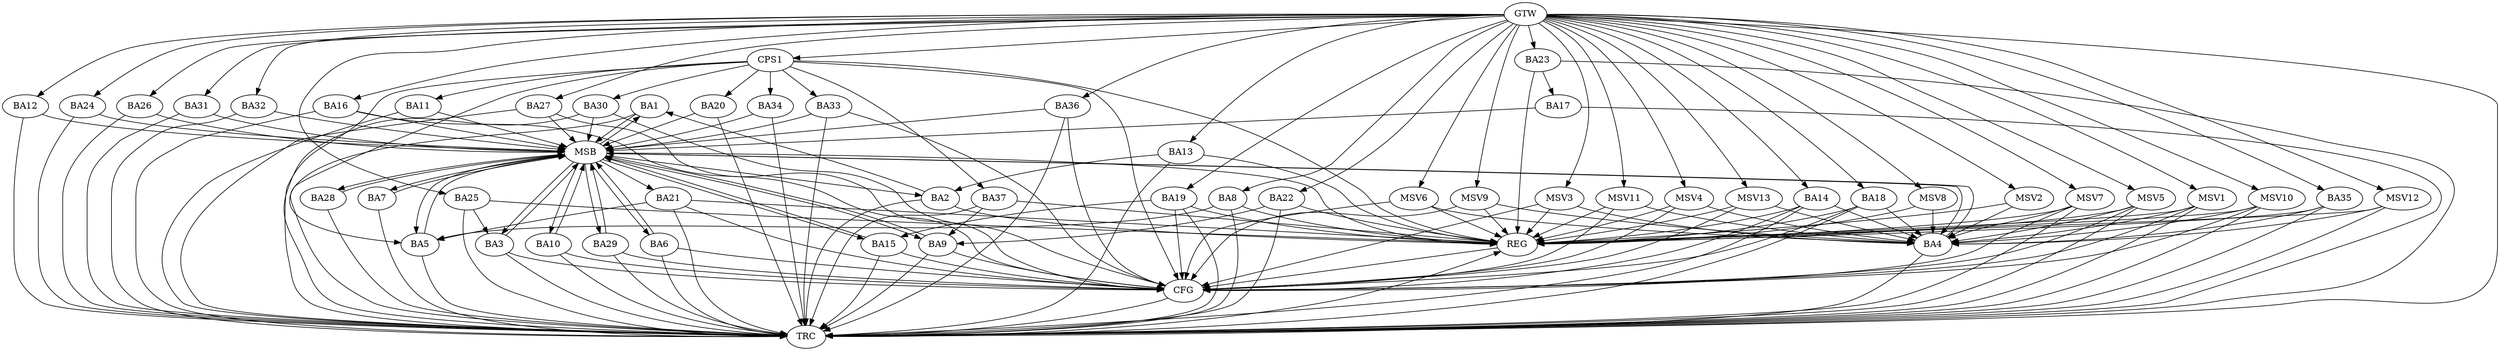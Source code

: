 strict digraph G {
  BA1 [ label="BA1" ];
  BA2 [ label="BA2" ];
  BA3 [ label="BA3" ];
  BA4 [ label="BA4" ];
  BA5 [ label="BA5" ];
  BA6 [ label="BA6" ];
  BA7 [ label="BA7" ];
  BA8 [ label="BA8" ];
  BA9 [ label="BA9" ];
  BA10 [ label="BA10" ];
  BA11 [ label="BA11" ];
  BA12 [ label="BA12" ];
  BA13 [ label="BA13" ];
  BA14 [ label="BA14" ];
  BA15 [ label="BA15" ];
  BA16 [ label="BA16" ];
  BA17 [ label="BA17" ];
  BA18 [ label="BA18" ];
  BA19 [ label="BA19" ];
  BA20 [ label="BA20" ];
  BA21 [ label="BA21" ];
  BA22 [ label="BA22" ];
  BA23 [ label="BA23" ];
  BA24 [ label="BA24" ];
  BA25 [ label="BA25" ];
  BA26 [ label="BA26" ];
  BA27 [ label="BA27" ];
  BA28 [ label="BA28" ];
  BA29 [ label="BA29" ];
  BA30 [ label="BA30" ];
  BA31 [ label="BA31" ];
  BA32 [ label="BA32" ];
  BA33 [ label="BA33" ];
  BA34 [ label="BA34" ];
  BA35 [ label="BA35" ];
  BA36 [ label="BA36" ];
  BA37 [ label="BA37" ];
  CPS1 [ label="CPS1" ];
  GTW [ label="GTW" ];
  REG [ label="REG" ];
  MSB [ label="MSB" ];
  CFG [ label="CFG" ];
  TRC [ label="TRC" ];
  MSV1 [ label="MSV1" ];
  MSV2 [ label="MSV2" ];
  MSV3 [ label="MSV3" ];
  MSV4 [ label="MSV4" ];
  MSV5 [ label="MSV5" ];
  MSV6 [ label="MSV6" ];
  MSV7 [ label="MSV7" ];
  MSV8 [ label="MSV8" ];
  MSV9 [ label="MSV9" ];
  MSV10 [ label="MSV10" ];
  MSV11 [ label="MSV11" ];
  MSV12 [ label="MSV12" ];
  MSV13 [ label="MSV13" ];
  BA2 -> BA1;
  BA8 -> BA5;
  BA13 -> BA2;
  BA14 -> BA4;
  BA18 -> BA4;
  BA19 -> BA15;
  BA21 -> BA5;
  BA22 -> BA9;
  BA23 -> BA17;
  BA25 -> BA3;
  BA35 -> BA4;
  BA37 -> BA9;
  CPS1 -> BA34;
  CPS1 -> BA20;
  CPS1 -> BA5;
  CPS1 -> BA11;
  CPS1 -> BA37;
  CPS1 -> BA30;
  CPS1 -> BA33;
  GTW -> BA8;
  GTW -> BA12;
  GTW -> BA13;
  GTW -> BA14;
  GTW -> BA16;
  GTW -> BA18;
  GTW -> BA19;
  GTW -> BA22;
  GTW -> BA23;
  GTW -> BA24;
  GTW -> BA25;
  GTW -> BA26;
  GTW -> BA27;
  GTW -> BA31;
  GTW -> BA32;
  GTW -> BA35;
  GTW -> BA36;
  GTW -> CPS1;
  BA2 -> REG;
  BA8 -> REG;
  BA13 -> REG;
  BA14 -> REG;
  BA18 -> REG;
  BA19 -> REG;
  BA21 -> REG;
  BA22 -> REG;
  BA23 -> REG;
  BA25 -> REG;
  BA35 -> REG;
  BA37 -> REG;
  CPS1 -> REG;
  BA1 -> MSB;
  MSB -> BA2;
  MSB -> REG;
  BA3 -> MSB;
  MSB -> BA1;
  BA4 -> MSB;
  BA5 -> MSB;
  BA6 -> MSB;
  MSB -> BA3;
  BA7 -> MSB;
  BA9 -> MSB;
  MSB -> BA7;
  BA10 -> MSB;
  MSB -> BA9;
  BA11 -> MSB;
  BA12 -> MSB;
  MSB -> BA5;
  BA15 -> MSB;
  BA16 -> MSB;
  BA17 -> MSB;
  BA20 -> MSB;
  BA24 -> MSB;
  MSB -> BA4;
  BA26 -> MSB;
  MSB -> BA15;
  BA27 -> MSB;
  MSB -> BA21;
  BA28 -> MSB;
  BA29 -> MSB;
  MSB -> BA28;
  BA30 -> MSB;
  BA31 -> MSB;
  BA32 -> MSB;
  BA33 -> MSB;
  MSB -> BA10;
  BA34 -> MSB;
  MSB -> BA6;
  BA36 -> MSB;
  MSB -> BA29;
  CPS1 -> CFG;
  BA6 -> CFG;
  BA16 -> CFG;
  BA30 -> CFG;
  BA27 -> CFG;
  BA19 -> CFG;
  BA10 -> CFG;
  BA14 -> CFG;
  BA18 -> CFG;
  BA15 -> CFG;
  BA29 -> CFG;
  BA36 -> CFG;
  BA21 -> CFG;
  BA3 -> CFG;
  BA9 -> CFG;
  BA33 -> CFG;
  REG -> CFG;
  BA1 -> TRC;
  BA2 -> TRC;
  BA3 -> TRC;
  BA4 -> TRC;
  BA5 -> TRC;
  BA6 -> TRC;
  BA7 -> TRC;
  BA8 -> TRC;
  BA9 -> TRC;
  BA10 -> TRC;
  BA11 -> TRC;
  BA12 -> TRC;
  BA13 -> TRC;
  BA14 -> TRC;
  BA15 -> TRC;
  BA16 -> TRC;
  BA17 -> TRC;
  BA18 -> TRC;
  BA19 -> TRC;
  BA20 -> TRC;
  BA21 -> TRC;
  BA22 -> TRC;
  BA23 -> TRC;
  BA24 -> TRC;
  BA25 -> TRC;
  BA26 -> TRC;
  BA27 -> TRC;
  BA28 -> TRC;
  BA29 -> TRC;
  BA30 -> TRC;
  BA31 -> TRC;
  BA32 -> TRC;
  BA33 -> TRC;
  BA34 -> TRC;
  BA35 -> TRC;
  BA36 -> TRC;
  BA37 -> TRC;
  CPS1 -> TRC;
  GTW -> TRC;
  CFG -> TRC;
  TRC -> REG;
  MSV1 -> BA4;
  MSV2 -> BA4;
  GTW -> MSV1;
  MSV1 -> REG;
  MSV1 -> TRC;
  MSV1 -> CFG;
  GTW -> MSV2;
  MSV2 -> REG;
  MSV3 -> BA4;
  GTW -> MSV3;
  MSV3 -> REG;
  MSV3 -> CFG;
  MSV4 -> BA4;
  MSV5 -> BA4;
  MSV6 -> BA4;
  GTW -> MSV4;
  MSV4 -> REG;
  MSV4 -> CFG;
  GTW -> MSV5;
  MSV5 -> REG;
  MSV5 -> TRC;
  MSV5 -> CFG;
  GTW -> MSV6;
  MSV6 -> REG;
  MSV6 -> CFG;
  MSV7 -> BA4;
  GTW -> MSV7;
  MSV7 -> REG;
  MSV7 -> TRC;
  MSV7 -> CFG;
  MSV8 -> BA4;
  GTW -> MSV8;
  MSV8 -> REG;
  MSV9 -> BA4;
  GTW -> MSV9;
  MSV9 -> REG;
  MSV9 -> CFG;
  MSV10 -> BA4;
  MSV11 -> BA4;
  MSV12 -> BA4;
  GTW -> MSV10;
  MSV10 -> REG;
  MSV10 -> TRC;
  MSV10 -> CFG;
  GTW -> MSV11;
  MSV11 -> REG;
  MSV11 -> CFG;
  GTW -> MSV12;
  MSV12 -> REG;
  MSV12 -> TRC;
  MSV13 -> BA4;
  GTW -> MSV13;
  MSV13 -> REG;
  MSV13 -> CFG;
}
